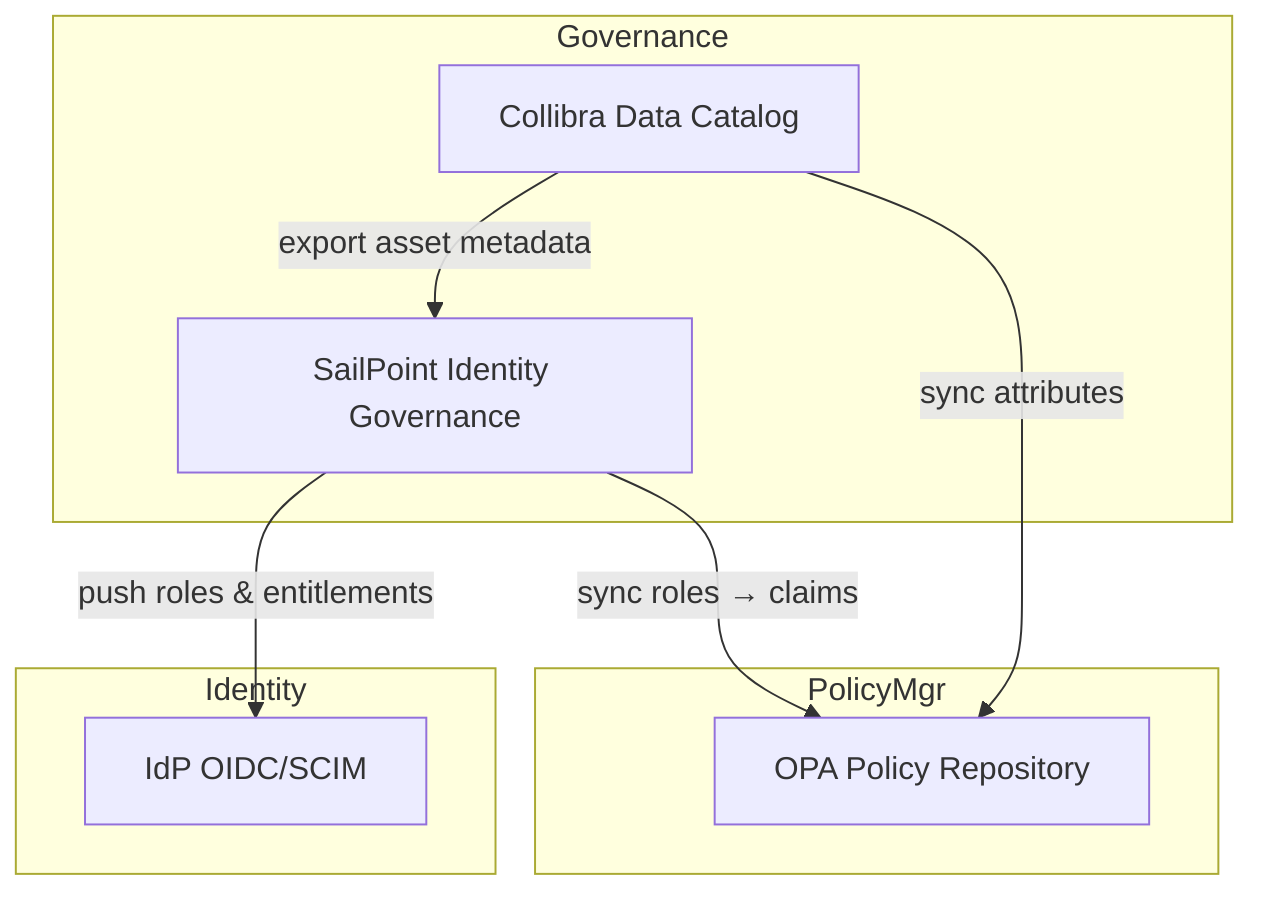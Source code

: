 flowchart TB
  subgraph Governance
    A[Collibra Data Catalog]
    B[SailPoint Identity Governance]
  end

  subgraph PolicyMgr
    C[OPA Policy Repository]
  end

  subgraph Identity
    D[IdP OIDC/SCIM]
  end

  A -->|export asset metadata| B
  B -->|push roles & entitlements| D
  A -->|sync attributes| C
  B -->|sync roles → claims| C